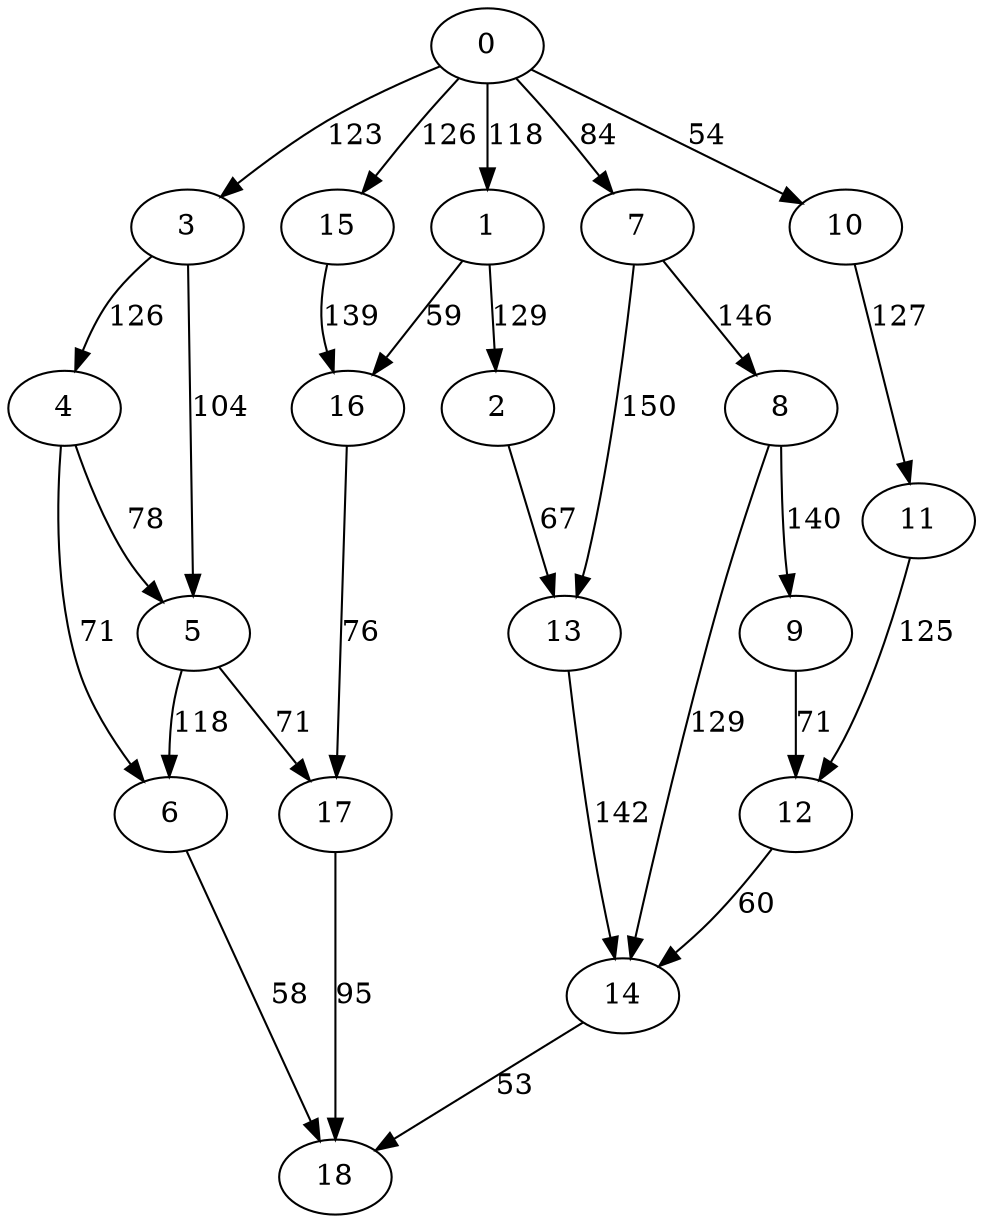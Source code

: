 digraph t20p4r7_1 {
0 -> 1 [ label = 118 ];
0 -> 3 [ label = 123 ];
0 -> 7 [ label = 84 ];
0 -> 10 [ label = 54 ];
0 -> 15 [ label = 126 ];
1 -> 2 [ label = 129 ];
1 -> 16 [ label = 59 ];
2 -> 13 [ label = 67 ];
3 -> 4 [ label = 126 ];
3 -> 5 [ label = 104 ];
4 -> 5 [ label = 78 ];
4 -> 6 [ label = 71 ];
5 -> 6 [ label = 118 ];
5 -> 17 [ label = 71 ];
6 -> 18 [ label = 58 ];
7 -> 8 [ label = 146 ];
7 -> 13 [ label = 150 ];
8 -> 9 [ label = 140 ];
8 -> 14 [ label = 129 ];
9 -> 12 [ label = 71 ];
10 -> 11 [ label = 127 ];
11 -> 12 [ label = 125 ];
12 -> 14 [ label = 60 ];
13 -> 14 [ label = 142 ];
14 -> 18 [ label = 53 ];
15 -> 16 [ label = 139 ];
16 -> 17 [ label = 76 ];
17 -> 18 [ label = 95 ];
 }

